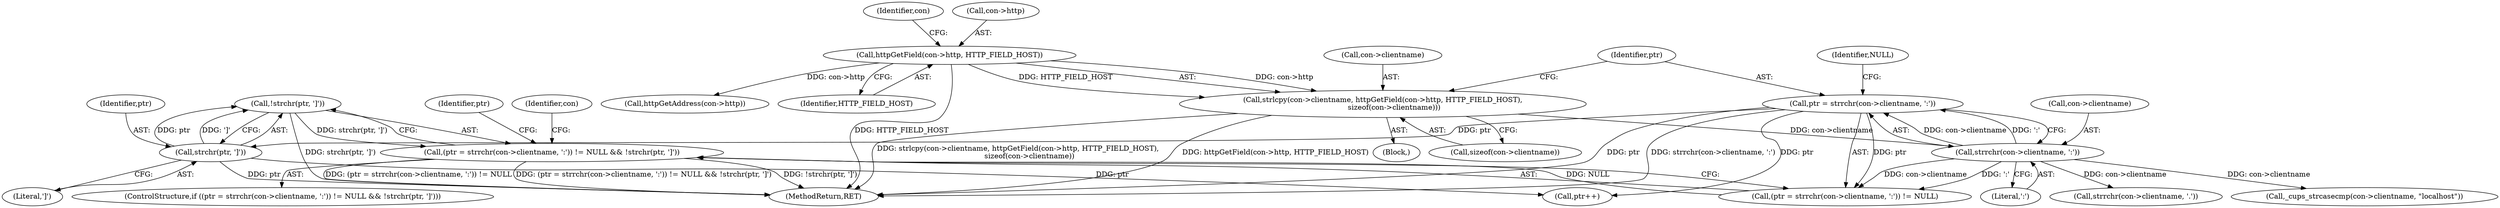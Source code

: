 digraph "0_cups_afa80cb2b457bf8d64f775bed307588610476c41@API" {
"1000152" [label="(Call,!strchr(ptr, ']'))"];
"1000153" [label="(Call,strchr(ptr, ']'))"];
"1000144" [label="(Call,ptr = strrchr(con->clientname, ':'))"];
"1000146" [label="(Call,strrchr(con->clientname, ':'))"];
"1000128" [label="(Call,strlcpy(con->clientname, httpGetField(con->http, HTTP_FIELD_HOST),\n          sizeof(con->clientname)))"];
"1000132" [label="(Call,httpGetField(con->http, HTTP_FIELD_HOST))"];
"1000142" [label="(Call,(ptr = strrchr(con->clientname, ':')) != NULL && !strchr(ptr, ']'))"];
"1000154" [label="(Identifier,ptr)"];
"1000128" [label="(Call,strlcpy(con->clientname, httpGetField(con->http, HTTP_FIELD_HOST),\n          sizeof(con->clientname)))"];
"1000142" [label="(Call,(ptr = strrchr(con->clientname, ':')) != NULL && !strchr(ptr, ']'))"];
"1000155" [label="(Literal,']')"];
"1000216" [label="(Call,strrchr(con->clientname, '.'))"];
"1000139" [label="(Identifier,con)"];
"1000171" [label="(Identifier,con)"];
"1000152" [label="(Call,!strchr(ptr, ']'))"];
"1000159" [label="(Call,ptr++)"];
"1000476" [label="(MethodReturn,RET)"];
"1000145" [label="(Identifier,ptr)"];
"1000178" [label="(Call,httpGetAddress(con->http))"];
"1000151" [label="(Identifier,NULL)"];
"1000186" [label="(Call,_cups_strcasecmp(con->clientname, \"localhost\"))"];
"1000153" [label="(Call,strchr(ptr, ']'))"];
"1000144" [label="(Call,ptr = strrchr(con->clientname, ':'))"];
"1000143" [label="(Call,(ptr = strrchr(con->clientname, ':')) != NULL)"];
"1000150" [label="(Literal,':')"];
"1000160" [label="(Identifier,ptr)"];
"1000137" [label="(Call,sizeof(con->clientname))"];
"1000132" [label="(Call,httpGetField(con->http, HTTP_FIELD_HOST))"];
"1000146" [label="(Call,strrchr(con->clientname, ':'))"];
"1000141" [label="(ControlStructure,if ((ptr = strrchr(con->clientname, ':')) != NULL && !strchr(ptr, ']')))"];
"1000123" [label="(Block,)"];
"1000133" [label="(Call,con->http)"];
"1000136" [label="(Identifier,HTTP_FIELD_HOST)"];
"1000147" [label="(Call,con->clientname)"];
"1000129" [label="(Call,con->clientname)"];
"1000152" -> "1000142"  [label="AST: "];
"1000152" -> "1000153"  [label="CFG: "];
"1000153" -> "1000152"  [label="AST: "];
"1000142" -> "1000152"  [label="CFG: "];
"1000152" -> "1000476"  [label="DDG: strchr(ptr, ']')"];
"1000152" -> "1000142"  [label="DDG: strchr(ptr, ']')"];
"1000153" -> "1000152"  [label="DDG: ptr"];
"1000153" -> "1000152"  [label="DDG: ']'"];
"1000153" -> "1000155"  [label="CFG: "];
"1000154" -> "1000153"  [label="AST: "];
"1000155" -> "1000153"  [label="AST: "];
"1000153" -> "1000476"  [label="DDG: ptr"];
"1000144" -> "1000153"  [label="DDG: ptr"];
"1000153" -> "1000159"  [label="DDG: ptr"];
"1000144" -> "1000143"  [label="AST: "];
"1000144" -> "1000146"  [label="CFG: "];
"1000145" -> "1000144"  [label="AST: "];
"1000146" -> "1000144"  [label="AST: "];
"1000151" -> "1000144"  [label="CFG: "];
"1000144" -> "1000476"  [label="DDG: ptr"];
"1000144" -> "1000476"  [label="DDG: strrchr(con->clientname, ':')"];
"1000144" -> "1000143"  [label="DDG: ptr"];
"1000146" -> "1000144"  [label="DDG: con->clientname"];
"1000146" -> "1000144"  [label="DDG: ':'"];
"1000144" -> "1000159"  [label="DDG: ptr"];
"1000146" -> "1000150"  [label="CFG: "];
"1000147" -> "1000146"  [label="AST: "];
"1000150" -> "1000146"  [label="AST: "];
"1000146" -> "1000143"  [label="DDG: con->clientname"];
"1000146" -> "1000143"  [label="DDG: ':'"];
"1000128" -> "1000146"  [label="DDG: con->clientname"];
"1000146" -> "1000186"  [label="DDG: con->clientname"];
"1000146" -> "1000216"  [label="DDG: con->clientname"];
"1000128" -> "1000123"  [label="AST: "];
"1000128" -> "1000137"  [label="CFG: "];
"1000129" -> "1000128"  [label="AST: "];
"1000132" -> "1000128"  [label="AST: "];
"1000137" -> "1000128"  [label="AST: "];
"1000145" -> "1000128"  [label="CFG: "];
"1000128" -> "1000476"  [label="DDG: httpGetField(con->http, HTTP_FIELD_HOST)"];
"1000128" -> "1000476"  [label="DDG: strlcpy(con->clientname, httpGetField(con->http, HTTP_FIELD_HOST),\n          sizeof(con->clientname))"];
"1000132" -> "1000128"  [label="DDG: con->http"];
"1000132" -> "1000128"  [label="DDG: HTTP_FIELD_HOST"];
"1000132" -> "1000136"  [label="CFG: "];
"1000133" -> "1000132"  [label="AST: "];
"1000136" -> "1000132"  [label="AST: "];
"1000139" -> "1000132"  [label="CFG: "];
"1000132" -> "1000476"  [label="DDG: HTTP_FIELD_HOST"];
"1000132" -> "1000178"  [label="DDG: con->http"];
"1000142" -> "1000141"  [label="AST: "];
"1000142" -> "1000143"  [label="CFG: "];
"1000143" -> "1000142"  [label="AST: "];
"1000160" -> "1000142"  [label="CFG: "];
"1000171" -> "1000142"  [label="CFG: "];
"1000142" -> "1000476"  [label="DDG: (ptr = strrchr(con->clientname, ':')) != NULL && !strchr(ptr, ']')"];
"1000142" -> "1000476"  [label="DDG: !strchr(ptr, ']')"];
"1000142" -> "1000476"  [label="DDG: (ptr = strrchr(con->clientname, ':')) != NULL"];
"1000143" -> "1000142"  [label="DDG: NULL"];
}
